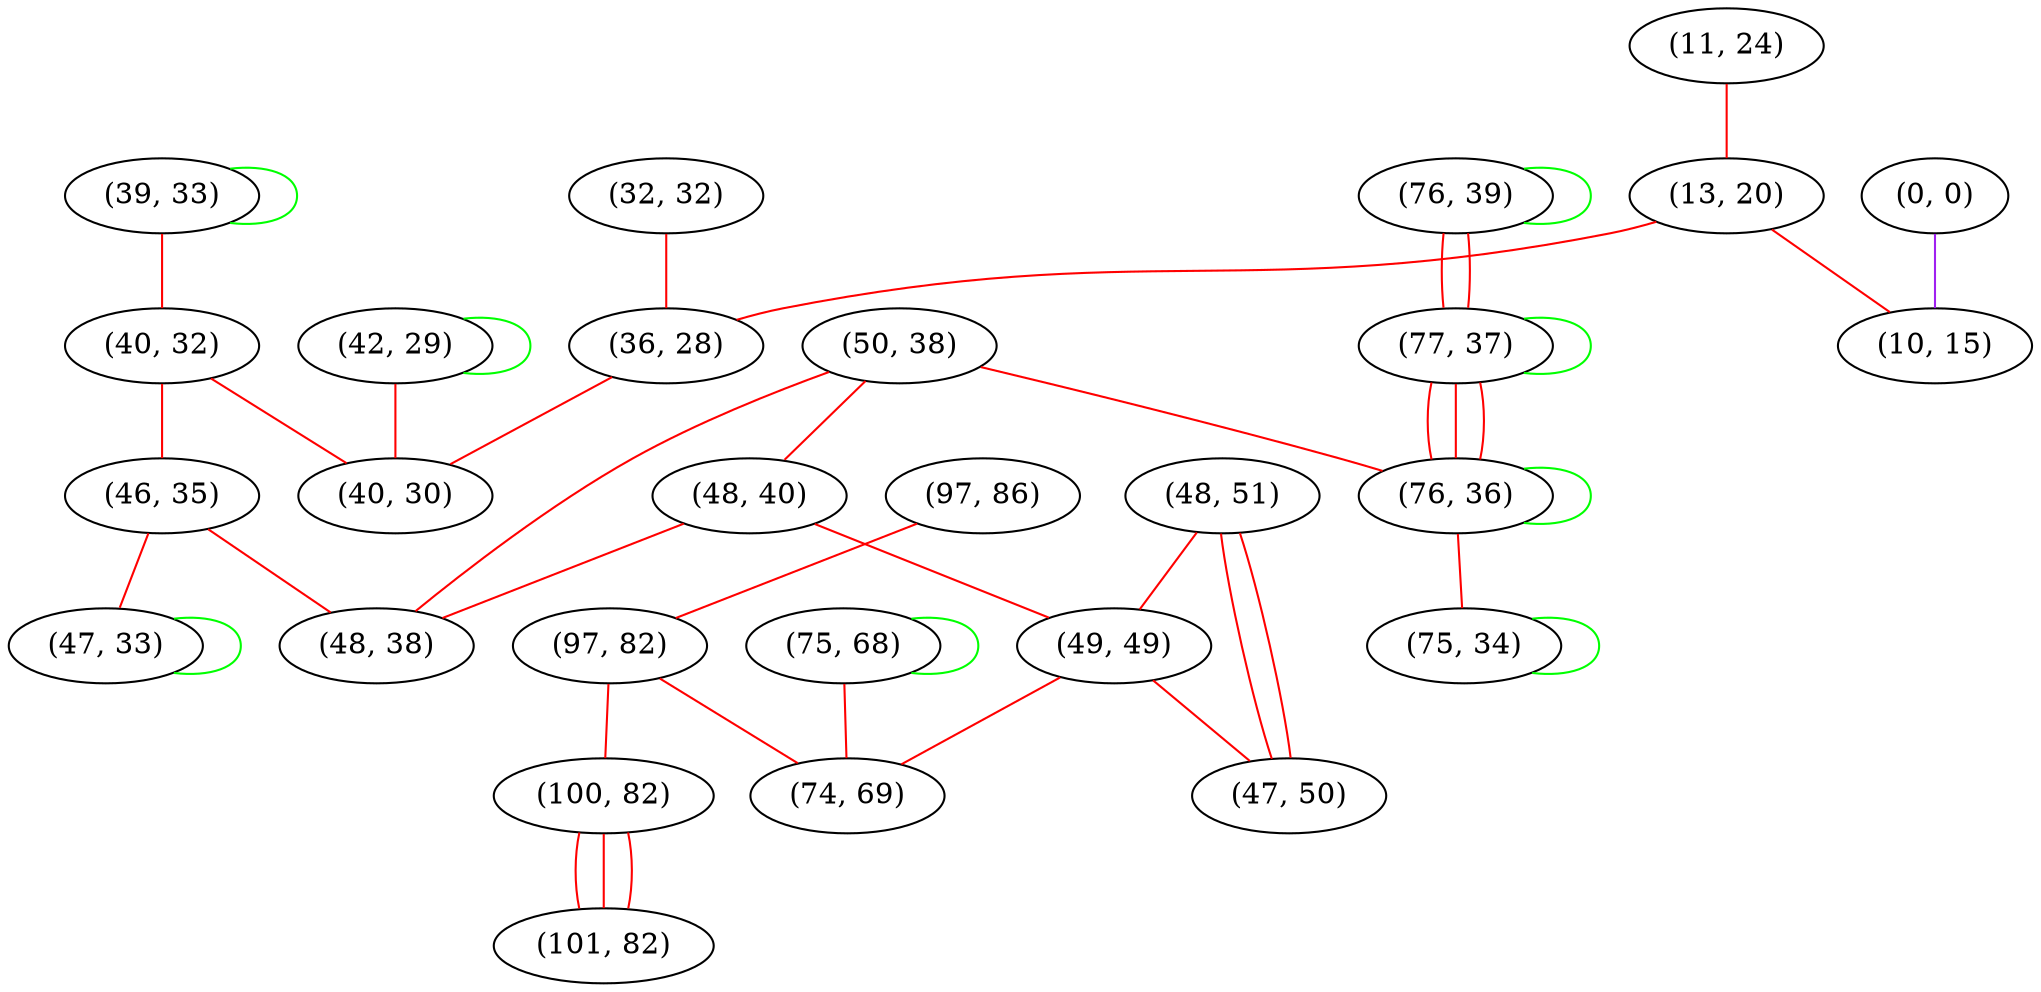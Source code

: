 graph "" {
"(32, 32)";
"(97, 86)";
"(39, 33)";
"(40, 32)";
"(97, 82)";
"(50, 38)";
"(11, 24)";
"(48, 51)";
"(42, 29)";
"(100, 82)";
"(76, 39)";
"(48, 40)";
"(46, 35)";
"(13, 20)";
"(49, 49)";
"(48, 38)";
"(0, 0)";
"(75, 68)";
"(101, 82)";
"(77, 37)";
"(47, 33)";
"(76, 36)";
"(10, 15)";
"(74, 69)";
"(36, 28)";
"(75, 34)";
"(40, 30)";
"(47, 50)";
"(32, 32)" -- "(36, 28)"  [color=red, key=0, weight=1];
"(97, 86)" -- "(97, 82)"  [color=red, key=0, weight=1];
"(39, 33)" -- "(40, 32)"  [color=red, key=0, weight=1];
"(39, 33)" -- "(39, 33)"  [color=green, key=0, weight=2];
"(40, 32)" -- "(46, 35)"  [color=red, key=0, weight=1];
"(40, 32)" -- "(40, 30)"  [color=red, key=0, weight=1];
"(97, 82)" -- "(100, 82)"  [color=red, key=0, weight=1];
"(97, 82)" -- "(74, 69)"  [color=red, key=0, weight=1];
"(50, 38)" -- "(48, 38)"  [color=red, key=0, weight=1];
"(50, 38)" -- "(48, 40)"  [color=red, key=0, weight=1];
"(50, 38)" -- "(76, 36)"  [color=red, key=0, weight=1];
"(11, 24)" -- "(13, 20)"  [color=red, key=0, weight=1];
"(48, 51)" -- "(49, 49)"  [color=red, key=0, weight=1];
"(48, 51)" -- "(47, 50)"  [color=red, key=0, weight=1];
"(48, 51)" -- "(47, 50)"  [color=red, key=1, weight=1];
"(42, 29)" -- "(40, 30)"  [color=red, key=0, weight=1];
"(42, 29)" -- "(42, 29)"  [color=green, key=0, weight=2];
"(100, 82)" -- "(101, 82)"  [color=red, key=0, weight=1];
"(100, 82)" -- "(101, 82)"  [color=red, key=1, weight=1];
"(100, 82)" -- "(101, 82)"  [color=red, key=2, weight=1];
"(76, 39)" -- "(76, 39)"  [color=green, key=0, weight=2];
"(76, 39)" -- "(77, 37)"  [color=red, key=0, weight=1];
"(76, 39)" -- "(77, 37)"  [color=red, key=1, weight=1];
"(48, 40)" -- "(48, 38)"  [color=red, key=0, weight=1];
"(48, 40)" -- "(49, 49)"  [color=red, key=0, weight=1];
"(46, 35)" -- "(48, 38)"  [color=red, key=0, weight=1];
"(46, 35)" -- "(47, 33)"  [color=red, key=0, weight=1];
"(13, 20)" -- "(10, 15)"  [color=red, key=0, weight=1];
"(13, 20)" -- "(36, 28)"  [color=red, key=0, weight=1];
"(49, 49)" -- "(74, 69)"  [color=red, key=0, weight=1];
"(49, 49)" -- "(47, 50)"  [color=red, key=0, weight=1];
"(0, 0)" -- "(10, 15)"  [color=purple, key=0, weight=4];
"(75, 68)" -- "(74, 69)"  [color=red, key=0, weight=1];
"(75, 68)" -- "(75, 68)"  [color=green, key=0, weight=2];
"(77, 37)" -- "(76, 36)"  [color=red, key=0, weight=1];
"(77, 37)" -- "(76, 36)"  [color=red, key=1, weight=1];
"(77, 37)" -- "(76, 36)"  [color=red, key=2, weight=1];
"(77, 37)" -- "(77, 37)"  [color=green, key=0, weight=2];
"(47, 33)" -- "(47, 33)"  [color=green, key=0, weight=2];
"(76, 36)" -- "(75, 34)"  [color=red, key=0, weight=1];
"(76, 36)" -- "(76, 36)"  [color=green, key=0, weight=2];
"(36, 28)" -- "(40, 30)"  [color=red, key=0, weight=1];
"(75, 34)" -- "(75, 34)"  [color=green, key=0, weight=2];
}

